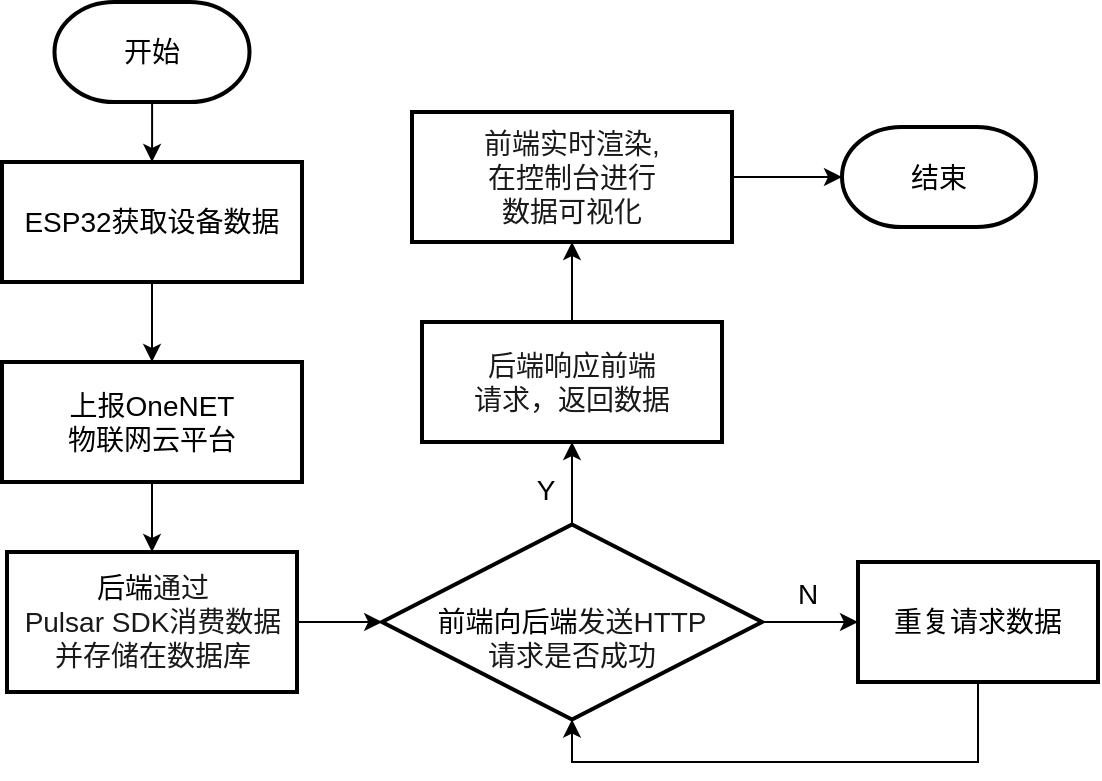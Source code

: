 <mxfile version="27.0.3">
  <diagram name="第 1 页" id="Ivtz1y3JbJTpl7jnr0I4">
    <mxGraphModel dx="1500" dy="826" grid="1" gridSize="10" guides="1" tooltips="1" connect="1" arrows="1" fold="1" page="1" pageScale="1" pageWidth="827" pageHeight="1169" math="0" shadow="0">
      <root>
        <mxCell id="0" />
        <mxCell id="1" parent="0" />
        <mxCell id="PWG7MVSQYjs1RkE0XGg9-1" value="" style="edgeStyle=orthogonalEdgeStyle;rounded=0;orthogonalLoop=1;jettySize=auto;html=1;labelBackgroundColor=none;fontColor=default;" parent="1" source="PWG7MVSQYjs1RkE0XGg9-2" target="PWG7MVSQYjs1RkE0XGg9-4" edge="1">
          <mxGeometry relative="1" as="geometry" />
        </mxCell>
        <mxCell id="PWG7MVSQYjs1RkE0XGg9-2" value="&lt;font style=&quot;font-size: 14px;&quot;&gt;开始&lt;/font&gt;" style="strokeWidth=2;html=1;shape=mxgraph.flowchart.terminator;whiteSpace=wrap;labelBackgroundColor=none;" parent="1" vertex="1">
          <mxGeometry x="156.25" y="210" width="97.5" height="50" as="geometry" />
        </mxCell>
        <mxCell id="PWG7MVSQYjs1RkE0XGg9-54" value="" style="edgeStyle=orthogonalEdgeStyle;rounded=0;orthogonalLoop=1;jettySize=auto;html=1;" parent="1" source="PWG7MVSQYjs1RkE0XGg9-4" target="PWG7MVSQYjs1RkE0XGg9-53" edge="1">
          <mxGeometry relative="1" as="geometry" />
        </mxCell>
        <mxCell id="PWG7MVSQYjs1RkE0XGg9-4" value="&lt;font style=&quot;font-size: 14px;&quot;&gt;ESP32获取设备数据&lt;/font&gt;" style="whiteSpace=wrap;html=1;strokeWidth=2;labelBackgroundColor=none;" parent="1" vertex="1">
          <mxGeometry x="130" y="290" width="150" height="60" as="geometry" />
        </mxCell>
        <mxCell id="PWG7MVSQYjs1RkE0XGg9-34" style="edgeStyle=orthogonalEdgeStyle;rounded=0;orthogonalLoop=1;jettySize=auto;html=1;exitX=0.5;exitY=1;exitDx=0;exitDy=0;" parent="1" edge="1">
          <mxGeometry relative="1" as="geometry">
            <mxPoint x="540" y="424" as="sourcePoint" />
            <mxPoint x="540" y="424" as="targetPoint" />
          </mxGeometry>
        </mxCell>
        <mxCell id="PWG7MVSQYjs1RkE0XGg9-60" value="" style="edgeStyle=orthogonalEdgeStyle;rounded=0;orthogonalLoop=1;jettySize=auto;html=1;" parent="1" source="PWG7MVSQYjs1RkE0XGg9-53" target="PWG7MVSQYjs1RkE0XGg9-59" edge="1">
          <mxGeometry relative="1" as="geometry" />
        </mxCell>
        <mxCell id="PWG7MVSQYjs1RkE0XGg9-53" value="&lt;font style=&quot;font-size: 14px;&quot;&gt;上报OneNET&lt;/font&gt;&lt;div&gt;&lt;font style=&quot;font-size: 14px;&quot;&gt;物联网云平台&lt;/font&gt;&lt;/div&gt;" style="whiteSpace=wrap;html=1;strokeWidth=2;labelBackgroundColor=none;" parent="1" vertex="1">
          <mxGeometry x="130" y="390" width="150" height="60" as="geometry" />
        </mxCell>
        <mxCell id="PWG7MVSQYjs1RkE0XGg9-62" value="" style="edgeStyle=orthogonalEdgeStyle;rounded=0;orthogonalLoop=1;jettySize=auto;html=1;" parent="1" source="PWG7MVSQYjs1RkE0XGg9-59" target="PWG7MVSQYjs1RkE0XGg9-61" edge="1">
          <mxGeometry relative="1" as="geometry" />
        </mxCell>
        <mxCell id="PWG7MVSQYjs1RkE0XGg9-59" value="&lt;font style=&quot;font-size: 14px;&quot; face=&quot;Helvetica&quot;&gt;后端&lt;span style=&quot;white-space-collapse: preserve; color: rgba(0, 0, 0, 0.9); text-align: left; background-color: rgb(255, 255, 255);&quot;&gt;通过&lt;/span&gt;&lt;/font&gt;&lt;div&gt;&lt;span style=&quot;color: rgba(0, 0, 0, 0.9); text-align: left; white-space-collapse: preserve; background-color: rgb(255, 255, 255);&quot;&gt;&lt;font style=&quot;font-size: 14px;&quot; face=&quot;Helvetica&quot;&gt;Pulsar SDK消费数据&lt;/font&gt;&lt;/span&gt;&lt;/div&gt;&lt;div&gt;&lt;span style=&quot;color: rgba(0, 0, 0, 0.9); text-align: left; white-space-collapse: preserve; background-color: rgb(255, 255, 255);&quot;&gt;&lt;font style=&quot;font-size: 14px;&quot; face=&quot;Helvetica&quot;&gt;并存储在数据库&lt;/font&gt;&lt;/span&gt;&lt;/div&gt;" style="whiteSpace=wrap;html=1;strokeWidth=2;labelBackgroundColor=none;" parent="1" vertex="1">
          <mxGeometry x="132.5" y="485" width="145" height="70" as="geometry" />
        </mxCell>
        <mxCell id="PWG7MVSQYjs1RkE0XGg9-64" value="" style="edgeStyle=orthogonalEdgeStyle;rounded=0;orthogonalLoop=1;jettySize=auto;html=1;" parent="1" source="PWG7MVSQYjs1RkE0XGg9-61" target="PWG7MVSQYjs1RkE0XGg9-63" edge="1">
          <mxGeometry relative="1" as="geometry" />
        </mxCell>
        <mxCell id="PWG7MVSQYjs1RkE0XGg9-71" value="" style="edgeStyle=orthogonalEdgeStyle;rounded=0;orthogonalLoop=1;jettySize=auto;html=1;" parent="1" source="PWG7MVSQYjs1RkE0XGg9-61" target="PWG7MVSQYjs1RkE0XGg9-70" edge="1">
          <mxGeometry relative="1" as="geometry" />
        </mxCell>
        <mxCell id="PWG7MVSQYjs1RkE0XGg9-61" value="&lt;div&gt;&lt;span style=&quot;background-color: transparent; color: light-dark(rgb(0, 0, 0), rgb(255, 255, 255));&quot;&gt;&lt;font style=&quot;font-size: 14px;&quot;&gt;&lt;br&gt;&lt;/font&gt;&lt;/span&gt;&lt;/div&gt;&lt;div&gt;&lt;font style=&quot;font-size: 14px;&quot;&gt;&lt;span style=&quot;background-color: transparent; color: light-dark(rgb(0, 0, 0), rgb(255, 255, 255));&quot;&gt;前端向后端&lt;/span&gt;&lt;/font&gt;&lt;span style=&quot;font-size: 14px; white-space-collapse: preserve; color: rgba(0, 0, 0, 0.9); text-align: left; background-color: rgb(255, 255, 255);&quot;&gt;发送&lt;/span&gt;&lt;span style=&quot;font-size: 14px; white-space-collapse: preserve; color: rgba(0, 0, 0, 0.9); text-align: left; background-color: rgb(255, 255, 255);&quot;&gt;&lt;font face=&quot;Helvetica&quot;&gt;HTTP&lt;/font&gt;&lt;/span&gt;&lt;/div&gt;&lt;div&gt;&lt;font style=&quot;font-size: 14px;&quot;&gt;&lt;font style=&quot;&quot;&gt;&lt;span style=&quot;color: rgba(0, 0, 0, 0.9); text-align: left; white-space-collapse: preserve; background-color: rgb(255, 255, 255);&quot;&gt;请求是否成功&lt;/span&gt;&lt;/font&gt;&lt;/font&gt;&lt;/div&gt;" style="rhombus;whiteSpace=wrap;html=1;strokeWidth=2;labelBackgroundColor=none;" parent="1" vertex="1">
          <mxGeometry x="320" y="471.25" width="190" height="97.5" as="geometry" />
        </mxCell>
        <mxCell id="PWG7MVSQYjs1RkE0XGg9-66" value="" style="edgeStyle=orthogonalEdgeStyle;rounded=0;orthogonalLoop=1;jettySize=auto;html=1;" parent="1" source="PWG7MVSQYjs1RkE0XGg9-63" target="PWG7MVSQYjs1RkE0XGg9-65" edge="1">
          <mxGeometry relative="1" as="geometry" />
        </mxCell>
        <mxCell id="PWG7MVSQYjs1RkE0XGg9-63" value="&lt;span style=&quot;color: rgba(0, 0, 0, 0.9); text-align: left; white-space-collapse: preserve; background-color: rgb(255, 255, 255);&quot;&gt;&lt;font face=&quot;Helvetica&quot; style=&quot;font-size: 14px;&quot;&gt;后端响应前端&lt;/font&gt;&lt;/span&gt;&lt;div&gt;&lt;span style=&quot;color: rgba(0, 0, 0, 0.9); text-align: left; white-space-collapse: preserve; background-color: rgb(255, 255, 255);&quot;&gt;&lt;font face=&quot;Helvetica&quot; style=&quot;font-size: 14px;&quot;&gt;请求，返回数据&lt;/font&gt;&lt;/span&gt;&lt;/div&gt;" style="whiteSpace=wrap;html=1;strokeWidth=2;labelBackgroundColor=none;" parent="1" vertex="1">
          <mxGeometry x="340" y="370" width="150" height="60" as="geometry" />
        </mxCell>
        <mxCell id="PWG7MVSQYjs1RkE0XGg9-77" value="" style="edgeStyle=orthogonalEdgeStyle;rounded=0;orthogonalLoop=1;jettySize=auto;html=1;" parent="1" source="PWG7MVSQYjs1RkE0XGg9-65" target="PWG7MVSQYjs1RkE0XGg9-69" edge="1">
          <mxGeometry relative="1" as="geometry" />
        </mxCell>
        <mxCell id="PWG7MVSQYjs1RkE0XGg9-65" value="&lt;font style=&quot;font-size: 14px;&quot;&gt;&lt;span style=&quot;white-space-collapse: preserve; color: rgba(0, 0, 0, 0.9); text-align: left; background-color: rgb(255, 255, 255);&quot;&gt;&lt;font face=&quot;Helvetica&quot; style=&quot;&quot;&gt;前端&lt;/font&gt;&lt;/span&gt;&lt;span style=&quot;white-space-collapse: preserve; color: rgba(0, 0, 0, 0.9); text-align: left; background-color: rgb(255, 255, 255);&quot;&gt;实时渲染,&lt;/span&gt;&lt;/font&gt;&lt;div&gt;&lt;span style=&quot;white-space-collapse: preserve; background-color: rgb(255, 255, 255); color: rgba(0, 0, 0, 0.9); text-align: left;&quot;&gt;&lt;font style=&quot;font-size: 14px;&quot;&gt;在控制台进行&lt;/font&gt;&lt;/span&gt;&lt;/div&gt;&lt;div&gt;&lt;span style=&quot;white-space-collapse: preserve; background-color: rgb(255, 255, 255); color: rgba(0, 0, 0, 0.9); text-align: left;&quot;&gt;&lt;font style=&quot;font-size: 14px;&quot;&gt;数据可视化&lt;/font&gt;&lt;/span&gt;&lt;/div&gt;" style="whiteSpace=wrap;html=1;strokeWidth=2;labelBackgroundColor=none;" parent="1" vertex="1">
          <mxGeometry x="335" y="265" width="160" height="65" as="geometry" />
        </mxCell>
        <mxCell id="PWG7MVSQYjs1RkE0XGg9-69" value="&lt;font style=&quot;font-size: 14px;&quot;&gt;结束&lt;/font&gt;" style="strokeWidth=2;html=1;shape=mxgraph.flowchart.terminator;whiteSpace=wrap;" parent="1" vertex="1">
          <mxGeometry x="550" y="272.5" width="97" height="50" as="geometry" />
        </mxCell>
        <mxCell id="PWG7MVSQYjs1RkE0XGg9-79" value="" style="edgeStyle=orthogonalEdgeStyle;rounded=0;orthogonalLoop=1;jettySize=auto;html=1;" parent="1" source="PWG7MVSQYjs1RkE0XGg9-70" edge="1">
          <mxGeometry relative="1" as="geometry">
            <mxPoint x="415" y="568.75" as="targetPoint" />
            <Array as="points">
              <mxPoint x="618" y="590" />
              <mxPoint x="415" y="590" />
            </Array>
          </mxGeometry>
        </mxCell>
        <mxCell id="PWG7MVSQYjs1RkE0XGg9-70" value="&lt;font style=&quot;font-size: 14px;&quot;&gt;重复请求数据&lt;/font&gt;" style="whiteSpace=wrap;html=1;strokeWidth=2;labelBackgroundColor=none;" parent="1" vertex="1">
          <mxGeometry x="558" y="490" width="120" height="60" as="geometry" />
        </mxCell>
        <mxCell id="PWG7MVSQYjs1RkE0XGg9-74" value="&lt;font style=&quot;font-size: 14px;&quot;&gt;N&lt;/font&gt;" style="text;html=1;align=center;verticalAlign=middle;whiteSpace=wrap;rounded=0;" parent="1" vertex="1">
          <mxGeometry x="503" y="491" width="60" height="30" as="geometry" />
        </mxCell>
        <mxCell id="PWG7MVSQYjs1RkE0XGg9-75" value="&lt;font style=&quot;font-size: 14px;&quot;&gt;Y&lt;/font&gt;" style="text;html=1;align=center;verticalAlign=middle;whiteSpace=wrap;rounded=0;" parent="1" vertex="1">
          <mxGeometry x="372" y="439" width="60" height="30" as="geometry" />
        </mxCell>
      </root>
    </mxGraphModel>
  </diagram>
</mxfile>
